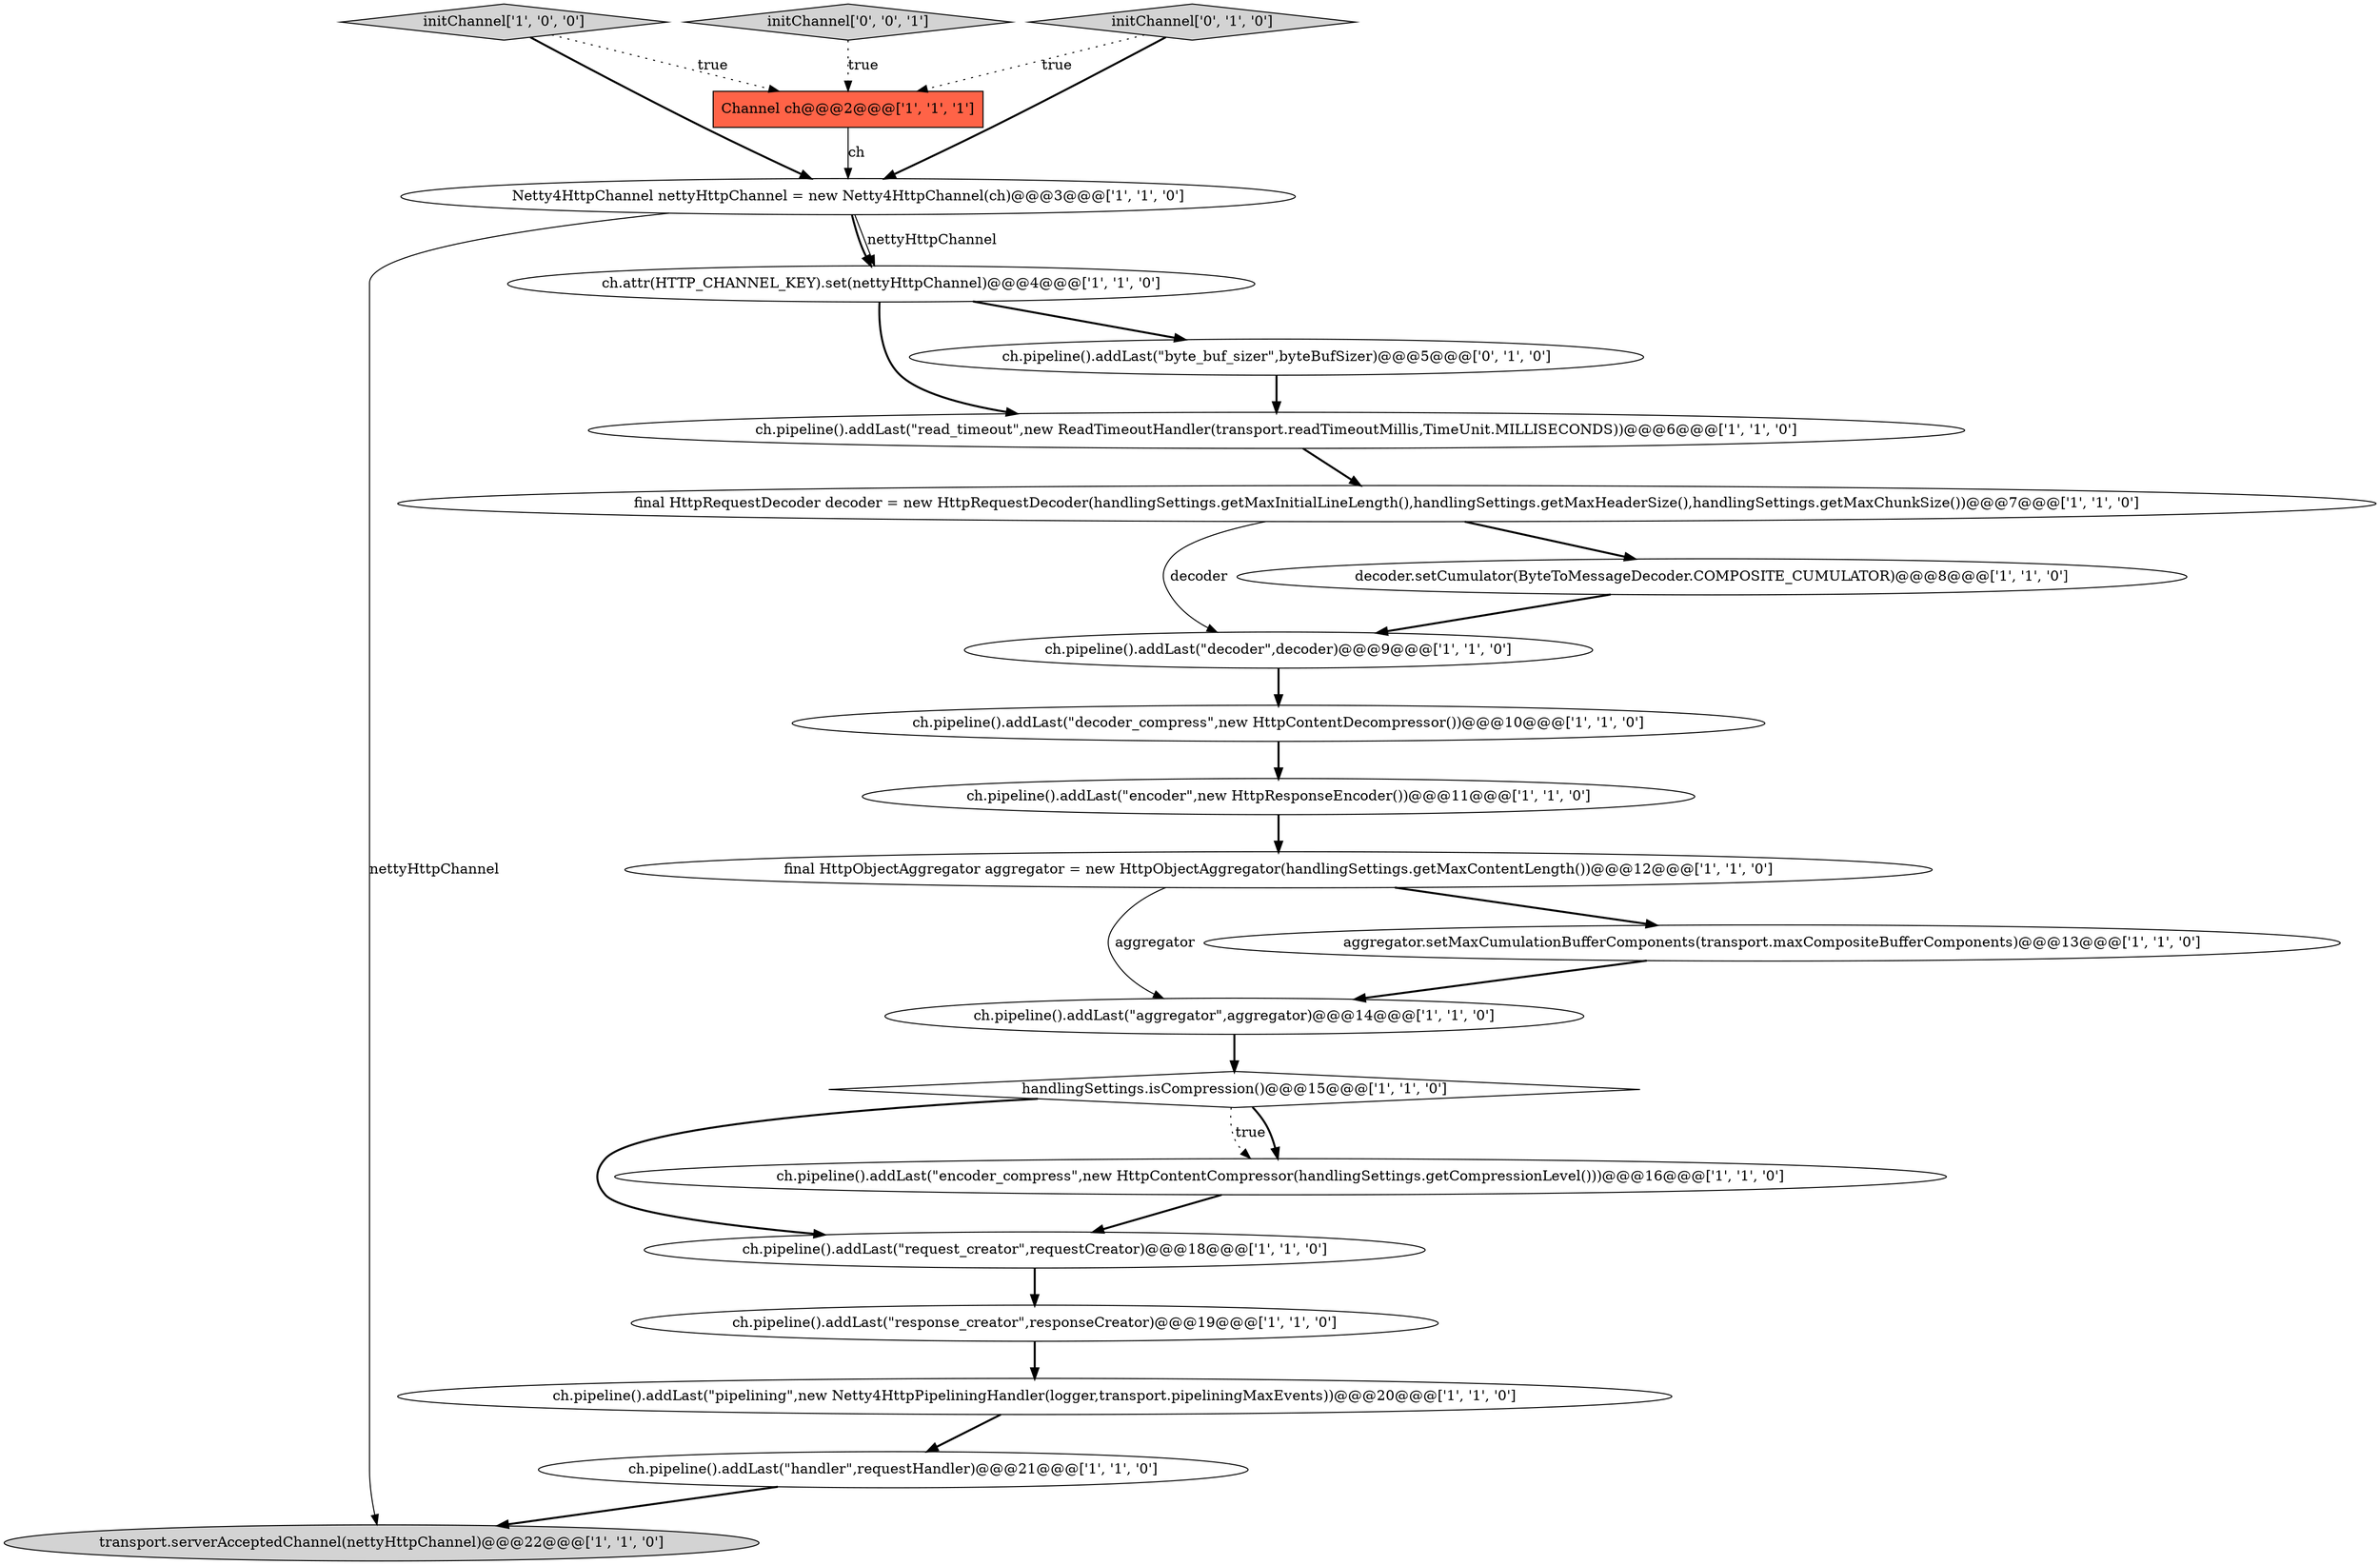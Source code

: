 digraph {
8 [style = filled, label = "ch.pipeline().addLast(\"decoder\",decoder)@@@9@@@['1', '1', '0']", fillcolor = white, shape = ellipse image = "AAA0AAABBB1BBB"];
18 [style = filled, label = "ch.pipeline().addLast(\"response_creator\",responseCreator)@@@19@@@['1', '1', '0']", fillcolor = white, shape = ellipse image = "AAA0AAABBB1BBB"];
12 [style = filled, label = "ch.pipeline().addLast(\"aggregator\",aggregator)@@@14@@@['1', '1', '0']", fillcolor = white, shape = ellipse image = "AAA0AAABBB1BBB"];
1 [style = filled, label = "Channel ch@@@2@@@['1', '1', '1']", fillcolor = tomato, shape = box image = "AAA0AAABBB1BBB"];
2 [style = filled, label = "ch.pipeline().addLast(\"decoder_compress\",new HttpContentDecompressor())@@@10@@@['1', '1', '0']", fillcolor = white, shape = ellipse image = "AAA0AAABBB1BBB"];
10 [style = filled, label = "initChannel['1', '0', '0']", fillcolor = lightgray, shape = diamond image = "AAA0AAABBB1BBB"];
4 [style = filled, label = "ch.pipeline().addLast(\"pipelining\",new Netty4HttpPipeliningHandler(logger,transport.pipeliningMaxEvents))@@@20@@@['1', '1', '0']", fillcolor = white, shape = ellipse image = "AAA0AAABBB1BBB"];
15 [style = filled, label = "handlingSettings.isCompression()@@@15@@@['1', '1', '0']", fillcolor = white, shape = diamond image = "AAA0AAABBB1BBB"];
19 [style = filled, label = "ch.pipeline().addLast(\"handler\",requestHandler)@@@21@@@['1', '1', '0']", fillcolor = white, shape = ellipse image = "AAA0AAABBB1BBB"];
9 [style = filled, label = "ch.pipeline().addLast(\"read_timeout\",new ReadTimeoutHandler(transport.readTimeoutMillis,TimeUnit.MILLISECONDS))@@@6@@@['1', '1', '0']", fillcolor = white, shape = ellipse image = "AAA0AAABBB1BBB"];
7 [style = filled, label = "aggregator.setMaxCumulationBufferComponents(transport.maxCompositeBufferComponents)@@@13@@@['1', '1', '0']", fillcolor = white, shape = ellipse image = "AAA0AAABBB1BBB"];
11 [style = filled, label = "ch.pipeline().addLast(\"encoder\",new HttpResponseEncoder())@@@11@@@['1', '1', '0']", fillcolor = white, shape = ellipse image = "AAA0AAABBB1BBB"];
14 [style = filled, label = "decoder.setCumulator(ByteToMessageDecoder.COMPOSITE_CUMULATOR)@@@8@@@['1', '1', '0']", fillcolor = white, shape = ellipse image = "AAA0AAABBB1BBB"];
13 [style = filled, label = "transport.serverAcceptedChannel(nettyHttpChannel)@@@22@@@['1', '1', '0']", fillcolor = lightgray, shape = ellipse image = "AAA0AAABBB1BBB"];
20 [style = filled, label = "initChannel['0', '1', '0']", fillcolor = lightgray, shape = diamond image = "AAA0AAABBB2BBB"];
22 [style = filled, label = "initChannel['0', '0', '1']", fillcolor = lightgray, shape = diamond image = "AAA0AAABBB3BBB"];
5 [style = filled, label = "ch.attr(HTTP_CHANNEL_KEY).set(nettyHttpChannel)@@@4@@@['1', '1', '0']", fillcolor = white, shape = ellipse image = "AAA0AAABBB1BBB"];
21 [style = filled, label = "ch.pipeline().addLast(\"byte_buf_sizer\",byteBufSizer)@@@5@@@['0', '1', '0']", fillcolor = white, shape = ellipse image = "AAA1AAABBB2BBB"];
6 [style = filled, label = "final HttpObjectAggregator aggregator = new HttpObjectAggregator(handlingSettings.getMaxContentLength())@@@12@@@['1', '1', '0']", fillcolor = white, shape = ellipse image = "AAA0AAABBB1BBB"];
17 [style = filled, label = "final HttpRequestDecoder decoder = new HttpRequestDecoder(handlingSettings.getMaxInitialLineLength(),handlingSettings.getMaxHeaderSize(),handlingSettings.getMaxChunkSize())@@@7@@@['1', '1', '0']", fillcolor = white, shape = ellipse image = "AAA0AAABBB1BBB"];
16 [style = filled, label = "Netty4HttpChannel nettyHttpChannel = new Netty4HttpChannel(ch)@@@3@@@['1', '1', '0']", fillcolor = white, shape = ellipse image = "AAA0AAABBB1BBB"];
3 [style = filled, label = "ch.pipeline().addLast(\"request_creator\",requestCreator)@@@18@@@['1', '1', '0']", fillcolor = white, shape = ellipse image = "AAA0AAABBB1BBB"];
0 [style = filled, label = "ch.pipeline().addLast(\"encoder_compress\",new HttpContentCompressor(handlingSettings.getCompressionLevel()))@@@16@@@['1', '1', '0']", fillcolor = white, shape = ellipse image = "AAA0AAABBB1BBB"];
10->16 [style = bold, label=""];
20->1 [style = dotted, label="true"];
10->1 [style = dotted, label="true"];
20->16 [style = bold, label=""];
2->11 [style = bold, label=""];
12->15 [style = bold, label=""];
17->14 [style = bold, label=""];
0->3 [style = bold, label=""];
5->9 [style = bold, label=""];
11->6 [style = bold, label=""];
16->5 [style = solid, label="nettyHttpChannel"];
3->18 [style = bold, label=""];
19->13 [style = bold, label=""];
16->13 [style = solid, label="nettyHttpChannel"];
15->0 [style = dotted, label="true"];
8->2 [style = bold, label=""];
15->0 [style = bold, label=""];
7->12 [style = bold, label=""];
4->19 [style = bold, label=""];
17->8 [style = solid, label="decoder"];
5->21 [style = bold, label=""];
9->17 [style = bold, label=""];
14->8 [style = bold, label=""];
22->1 [style = dotted, label="true"];
15->3 [style = bold, label=""];
1->16 [style = solid, label="ch"];
6->12 [style = solid, label="aggregator"];
16->5 [style = bold, label=""];
21->9 [style = bold, label=""];
6->7 [style = bold, label=""];
18->4 [style = bold, label=""];
}

